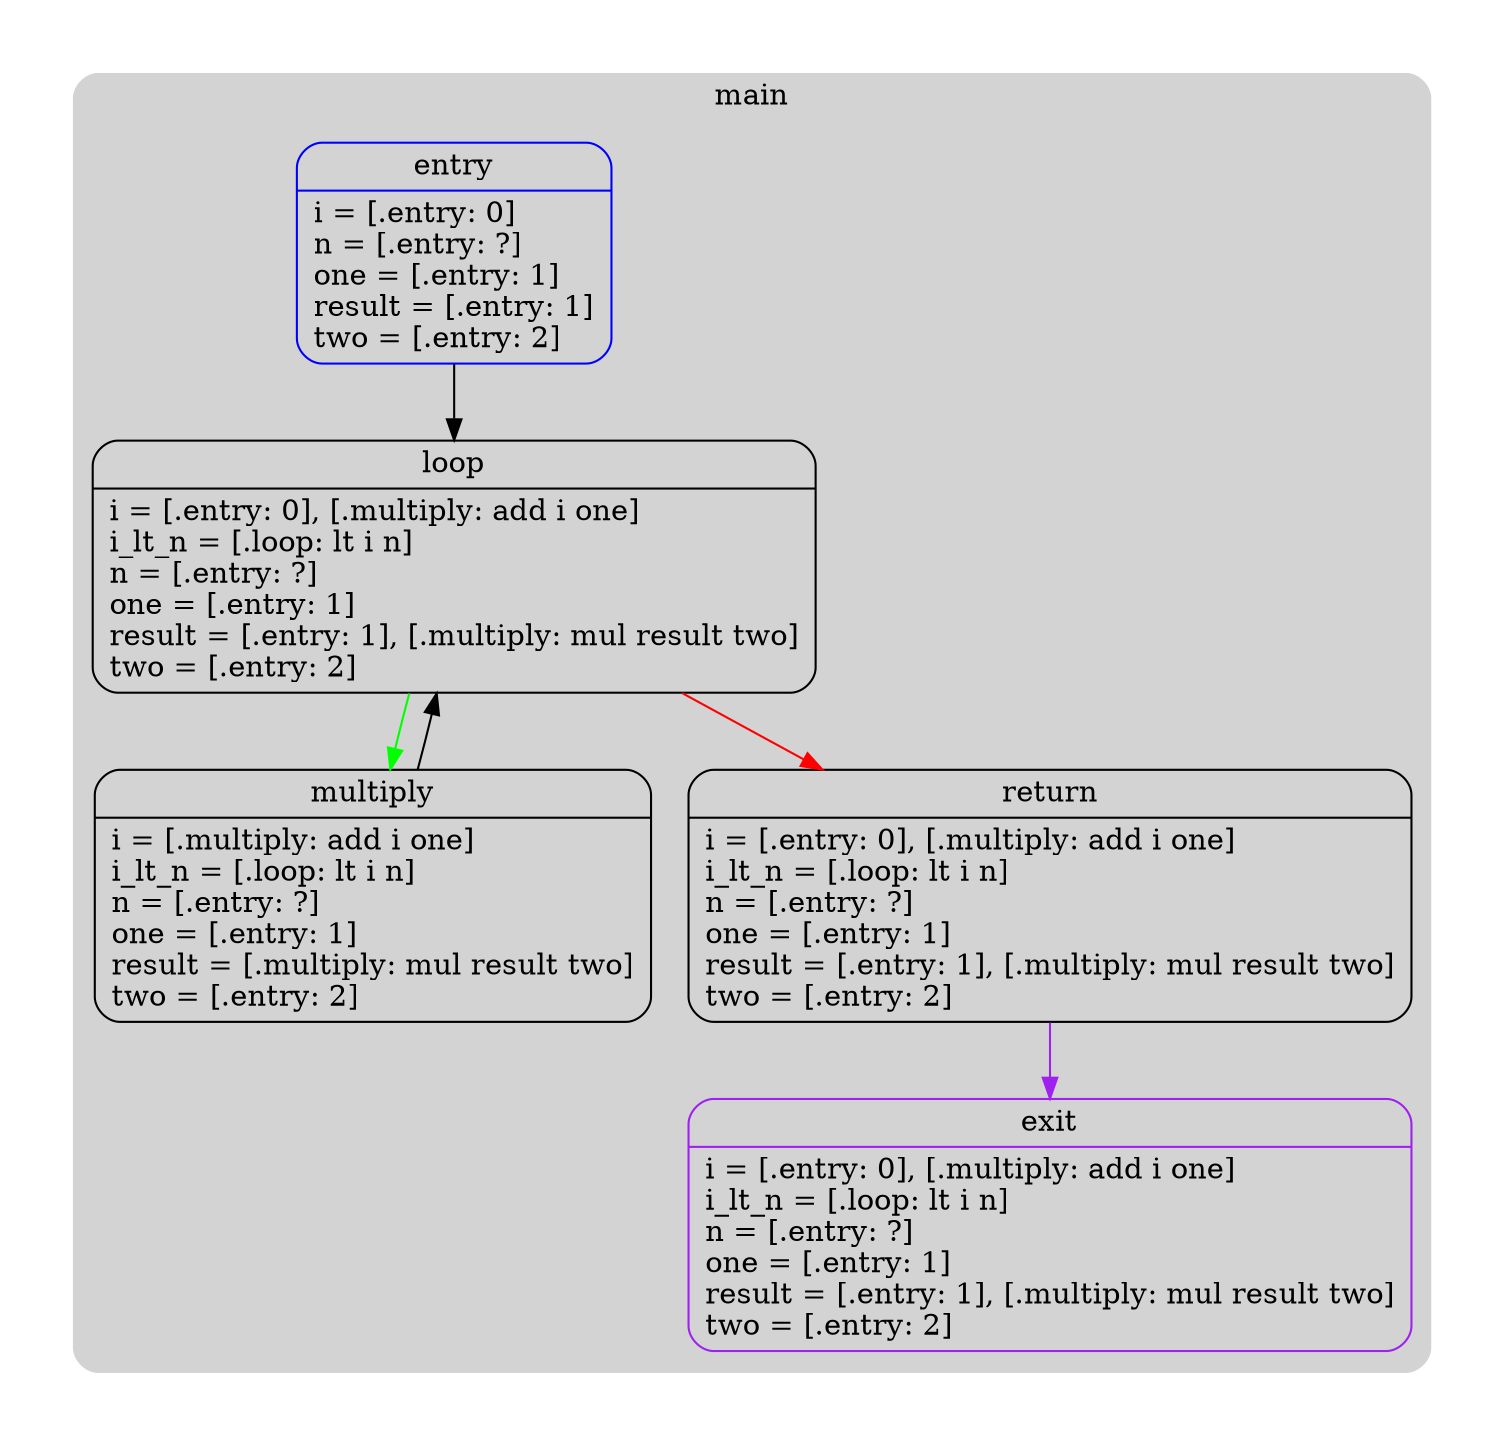 digraph G {
  compound=true
  subgraph cluster_ {
    peripheries=0
    subgraph cluster_0_wrapper {
      peripheries=0
      margin=15
      subgraph cluster_0 {
        label="main"
        color=darkgray
        style=rounded
        bgcolor=lightgray
        margin=10
        cluster_0_0[label="{entry|i = [.entry: 0]\ln = [.entry: ?]\lone = [.entry: 1]\lresult = [.entry: 1]\ltwo = [.entry: 2]\l}",shape=Mrecord,color=blue]
        cluster_0_1[label="{loop|i = [.entry: 0], [.multiply: add i one]\li_lt_n = [.loop: lt i n]\ln = [.entry: ?]\lone = [.entry: 1]\lresult = [.entry: 1], [.multiply: mul result two]\ltwo = [.entry: 2]\l}",shape=Mrecord,color=black]
        cluster_0_2[label="{multiply|i = [.multiply: add i one]\li_lt_n = [.loop: lt i n]\ln = [.entry: ?]\lone = [.entry: 1]\lresult = [.multiply: mul result two]\ltwo = [.entry: 2]\l}",shape=Mrecord,color=black]
        cluster_0_3[label="{return|i = [.entry: 0], [.multiply: add i one]\li_lt_n = [.loop: lt i n]\ln = [.entry: ?]\lone = [.entry: 1]\lresult = [.entry: 1], [.multiply: mul result two]\ltwo = [.entry: 2]\l}",shape=Mrecord,color=black]
        cluster_0_exit[label="{exit|i = [.entry: 0], [.multiply: add i one]\li_lt_n = [.loop: lt i n]\ln = [.entry: ?]\lone = [.entry: 1]\lresult = [.entry: 1], [.multiply: mul result two]\ltwo = [.entry: 2]\l}",shape=Mrecord,color=purple]
        cluster_0_0 -> cluster_0_1
        cluster_0_1 -> cluster_0_2 [color=green]
        cluster_0_1 -> cluster_0_3 [color=red]
        cluster_0_2 -> cluster_0_1
        cluster_0_3 -> cluster_0_exit [color=purple]
      }
    }
  }
}
